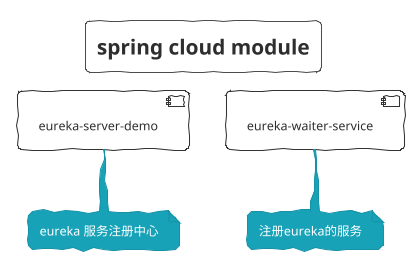 @startuml SPRING_CLOUD_STUDY_MODULE
!theme sketchy-outline
title spring cloud module
[eureka-server-demo] as esd
[eureka-waiter-service] as ews
note bottom of esd
   eureka 服务注册中心
end note

note bottom of ews
   注册eureka的服务
end note

@enduml
